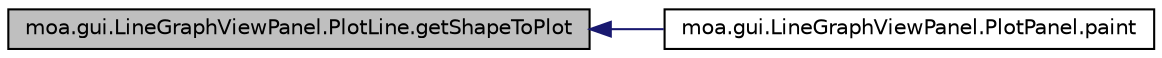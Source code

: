 digraph G
{
  edge [fontname="Helvetica",fontsize="10",labelfontname="Helvetica",labelfontsize="10"];
  node [fontname="Helvetica",fontsize="10",shape=record];
  rankdir=LR;
  Node1 [label="moa.gui.LineGraphViewPanel.PlotLine.getShapeToPlot",height=0.2,width=0.4,color="black", fillcolor="grey75", style="filled" fontcolor="black"];
  Node1 -> Node2 [dir=back,color="midnightblue",fontsize="10",style="solid",fontname="Helvetica"];
  Node2 [label="moa.gui.LineGraphViewPanel.PlotPanel.paint",height=0.2,width=0.4,color="black", fillcolor="white", style="filled",URL="$classmoa_1_1gui_1_1LineGraphViewPanel_1_1PlotPanel.html#af81e6ae0bdab3e857e31f717e2bfab75"];
}
